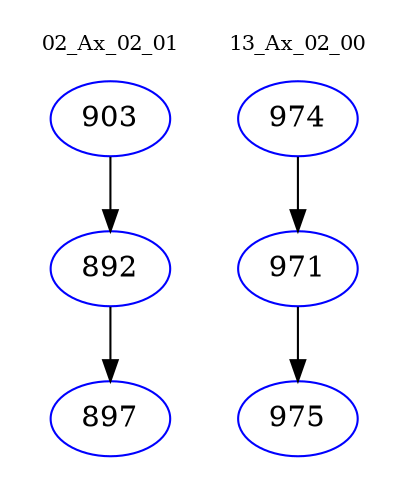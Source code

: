 digraph{
subgraph cluster_0 {
color = white
label = "02_Ax_02_01";
fontsize=10;
T0_903 [label="903", color="blue"]
T0_903 -> T0_892 [color="black"]
T0_892 [label="892", color="blue"]
T0_892 -> T0_897 [color="black"]
T0_897 [label="897", color="blue"]
}
subgraph cluster_1 {
color = white
label = "13_Ax_02_00";
fontsize=10;
T1_974 [label="974", color="blue"]
T1_974 -> T1_971 [color="black"]
T1_971 [label="971", color="blue"]
T1_971 -> T1_975 [color="black"]
T1_975 [label="975", color="blue"]
}
}
